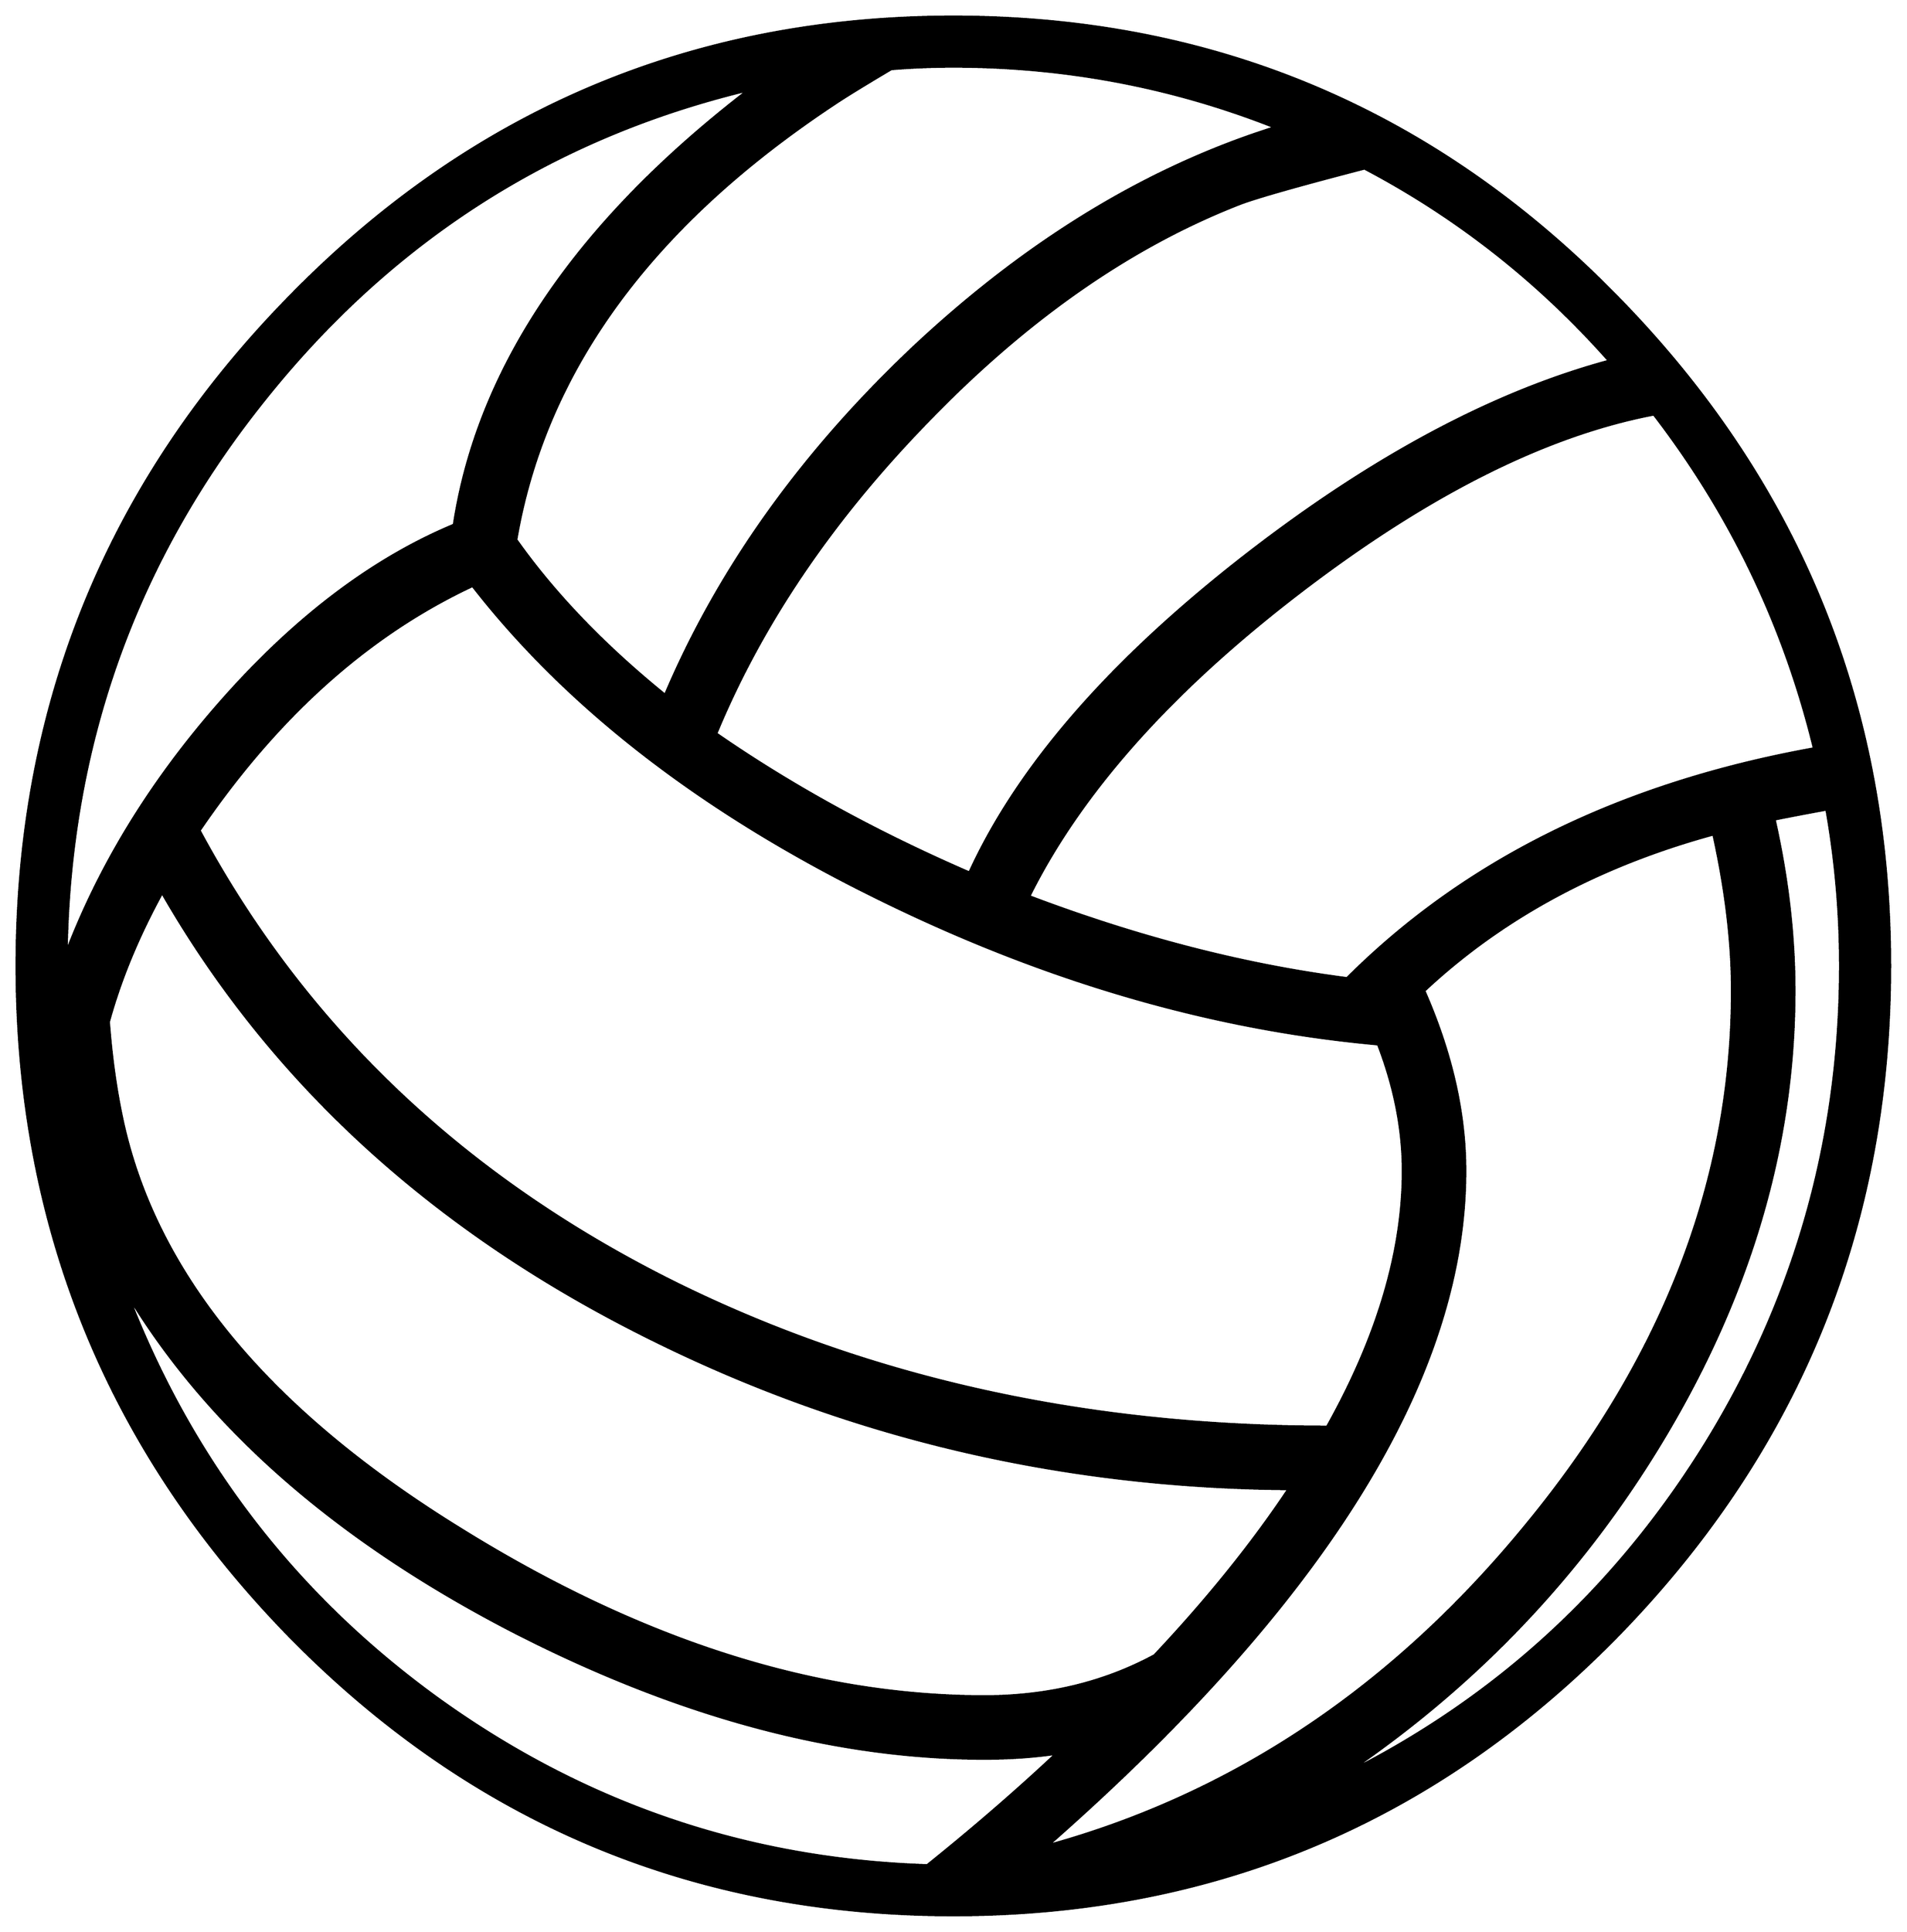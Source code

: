 


\begin{tikzpicture}[y=0.80pt, x=0.80pt, yscale=-1.0, xscale=1.0, inner sep=0pt, outer sep=0pt]
\begin{scope}[shift={(100.0,1731.0)},nonzero rule]
  \path[draw=.,fill=.,line width=1.600pt] (1604.0,-607.0) ..
    controls (1604.0,-397.0) and (1530.667,-217.0) ..
    (1384.0,-67.0) .. controls (1237.333,82.333) and (1059.333,157.0)
    .. (850.0,157.0) .. controls (640.667,157.0) and (462.667,82.333)
    .. (316.0,-67.0) .. controls (169.333,-217.0) and
    (96.0,-397.0) .. (96.0,-607.0) .. controls (96.0,-817.0) and
    (169.333,-996.667) .. (316.0,-1146.0) .. controls
    (462.667,-1296.0) and (640.667,-1371.0) .. (850.0,-1371.0) ..
    controls (1059.333,-1371.0) and (1237.333,-1296.0) ..
    (1384.0,-1146.0) .. controls (1530.667,-996.667) and
    (1604.0,-817.0) .. (1604.0,-607.0) -- cycle(1543.0,-782.0)
    .. controls (1519.0,-880.667) and (1476.0,-970.333) ..
    (1414.0,-1051.0) .. controls (1326.667,-1034.333) and
    (1231.333,-986.333) .. (1128.0,-907.0) .. controls
    (1024.667,-827.667) and (952.333,-746.333) .. (911.0,-663.0) ..
    controls (999.0,-629.667) and (1084.333,-607.667) ..
    (1167.0,-597.0) .. controls (1262.333,-692.333) and
    (1387.667,-754.0) .. (1543.0,-782.0) -- cycle(1378.0,-1094.0)
    .. controls (1321.333,-1158.0) and (1255.667,-1209.667) ..
    (1181.0,-1249.0) .. controls (1129.667,-1235.667) and
    (1096.667,-1226.333) .. (1082.0,-1221.0) .. controls
    (994.0,-1187.0) and (910.0,-1128.667) .. (830.0,-1046.0) ..
    controls (752.667,-966.667) and (695.667,-882.667) .. (659.0,-794.0)
    .. controls (719.667,-752.0) and (787.667,-714.667) ..
    (863.0,-682.0) .. controls (901.667,-766.667) and (974.667,-851.0)
    .. (1082.0,-935.0) .. controls (1185.333,-1015.667) and
    (1284.0,-1068.667) .. (1378.0,-1094.0) --
    cycle(1109.0,-1282.0) .. controls (1026.333,-1314.667) and
    (940.0,-1331.0) .. (850.0,-1331.0) .. controls
    (833.333,-1331.0) and (816.667,-1330.333) .. (800.0,-1329.0) ..
    controls (778.667,-1316.333) and (764.0,-1307.333) ..
    (756.0,-1302.0) .. controls (607.333,-1204.0) and
    (521.333,-1086.667) .. (498.0,-950.0) .. controls (528.667,-906.667)
    and (568.667,-865.0) .. (618.0,-825.0) .. controls
    (661.333,-927.0) and (728.333,-1020.667) .. (819.0,-1106.0) ..
    controls (910.333,-1191.333) and (1007.0,-1250.0) ..
    (1109.0,-1282.0) -- cycle(1564.0,-607.0) .. controls
    (1564.0,-649.667) and (1560.333,-691.667) .. (1553.0,-733.0) ..
    controls (1538.333,-730.333) and (1524.333,-727.667) ..
    (1511.0,-725.0) .. controls (1521.667,-677.667) and
    (1527.0,-631.667) .. (1527.0,-587.0) .. controls
    (1527.0,-465.667) and (1493.0,-347.333) .. (1425.0,-232.0) ..
    controls (1359.667,-121.333) and (1273.333,-29.667) .. (1166.0,43.0)
    .. controls (1286.0,-17.0) and (1382.0,-104.667) ..
    (1454.0,-220.0) .. controls (1527.333,-338.0) and
    (1564.0,-467.0) .. (1564.0,-607.0) -- cycle(1477.0,-587.0)
    .. controls (1477.0,-625.667) and (1472.0,-667.667) ..
    (1462.0,-713.0) .. controls (1369.333,-687.667) and
    (1291.667,-645.667) .. (1229.0,-587.0) .. controls
    (1251.0,-537.0) and (1262.0,-488.667) .. (1262.0,-442.0) ..
    controls (1262.0,-276.667) and (1150.0,-95.667) .. (926.0,101.0)
    .. controls (1076.0,59.667) and (1204.667,-26.667) ..
    (1312.0,-158.0) .. controls (1422.0,-292.0) and
    (1477.0,-435.0) .. (1477.0,-587.0) -- cycle(685.0,-1312.0)
    .. controls (527.0,-1274.0) and (396.667,-1190.333) ..
    (294.0,-1061.0) .. controls (191.333,-932.333) and
    (138.667,-784.667) .. (136.0,-618.0) .. controls (164.0,-691.333)
    and (207.0,-760.333) .. (265.0,-825.0) .. controls
    (323.0,-889.667) and (384.0,-935.333) .. (448.0,-962.0) ..
    controls (467.333,-1088.667) and (546.333,-1205.333) ..
    (685.0,-1312.0) -- cycle(1212.0,-442.0) .. controls
    (1212.0,-475.333) and (1205.333,-509.333) .. (1192.0,-544.0) ..
    controls (1058.667,-556.0) and (925.333,-594.667) ..
    (792.0,-660.0) .. controls (650.0,-729.333) and (540.333,-813.667)
    .. (463.0,-913.0) .. controls (379.0,-873.667) and
    (305.667,-808.0) .. (243.0,-716.0) .. controls (328.333,-557.333)
    and (456.667,-435.667) .. (628.0,-351.0) .. controls
    (784.0,-274.333) and (958.333,-236.0) .. (1151.0,-236.0) ..
    controls (1191.667,-308.667) and (1212.0,-377.333) ..
    (1212.0,-442.0) -- cycle(1120.0,-186.0) .. controls
    (935.333,-187.333) and (762.667,-228.333) .. (602.0,-309.0) ..
    controls (430.0,-395.0) and (300.333,-514.0) .. (213.0,-666.0)
    .. controls (193.667,-630.667) and (179.333,-596.0) ..
    (170.0,-562.0) .. controls (172.0,-535.333) and (175.333,-510.667)
    .. (180.0,-488.0) .. controls (205.333,-362.0) and
    (296.333,-250.667) .. (453.0,-154.0) .. controls (597.667,-64.0)
    and (738.333,-19.0) .. (875.0,-19.0) .. controls (925.667,-19.0)
    and (971.333,-30.0) .. (1012.0,-52.0) .. controls
    (1054.667,-97.333) and (1090.667,-142.0) .. (1120.0,-186.0) --
    cycle(933.0,27.0) .. controls (915.0,29.667) and (895.667,31.0)
    .. (875.0,31.0) .. controls (754.333,31.0) and (627.333,-3.333) ..
    (494.0,-72.0) .. controls (352.667,-145.333) and (249.667,-235.667)
    .. (185.0,-343.0) .. controls (236.333,-209.667) and
    (319.333,-101.333) .. (434.0,-18.0) .. controls (552.0,67.333) and
    (683.667,112.333) .. (829.0,117.0) .. controls (866.333,87.0) and
    (901.0,57.0) .. (933.0,27.0) -- cycle;
\end{scope}

\end{tikzpicture}

